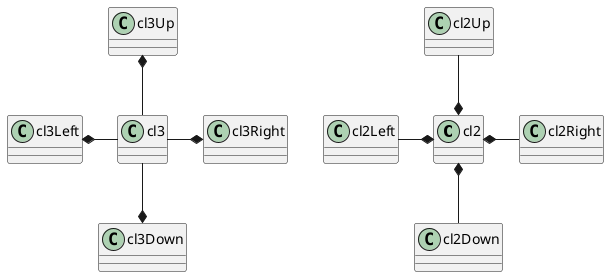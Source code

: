 {
  "sha1": "basvhz938gd35zt6uaxqa5gu9wzm9gl",
  "insertion": {
    "when": "2024-05-30T20:48:22.058Z",
    "user": "plantuml@gmail.com"
  }
}
@startuml
cl2 *-left- cl2Left 
cl2 *-right- cl2Right 
cl2 *-up- cl2Up 
cl2 *-down- cl2Down
 
cl3 -left-* cl3Left 
cl3 -right-* cl3Right 
cl3 -down-* cl3Down 
cl3 -up-* cl3Up 
 
@enduml
